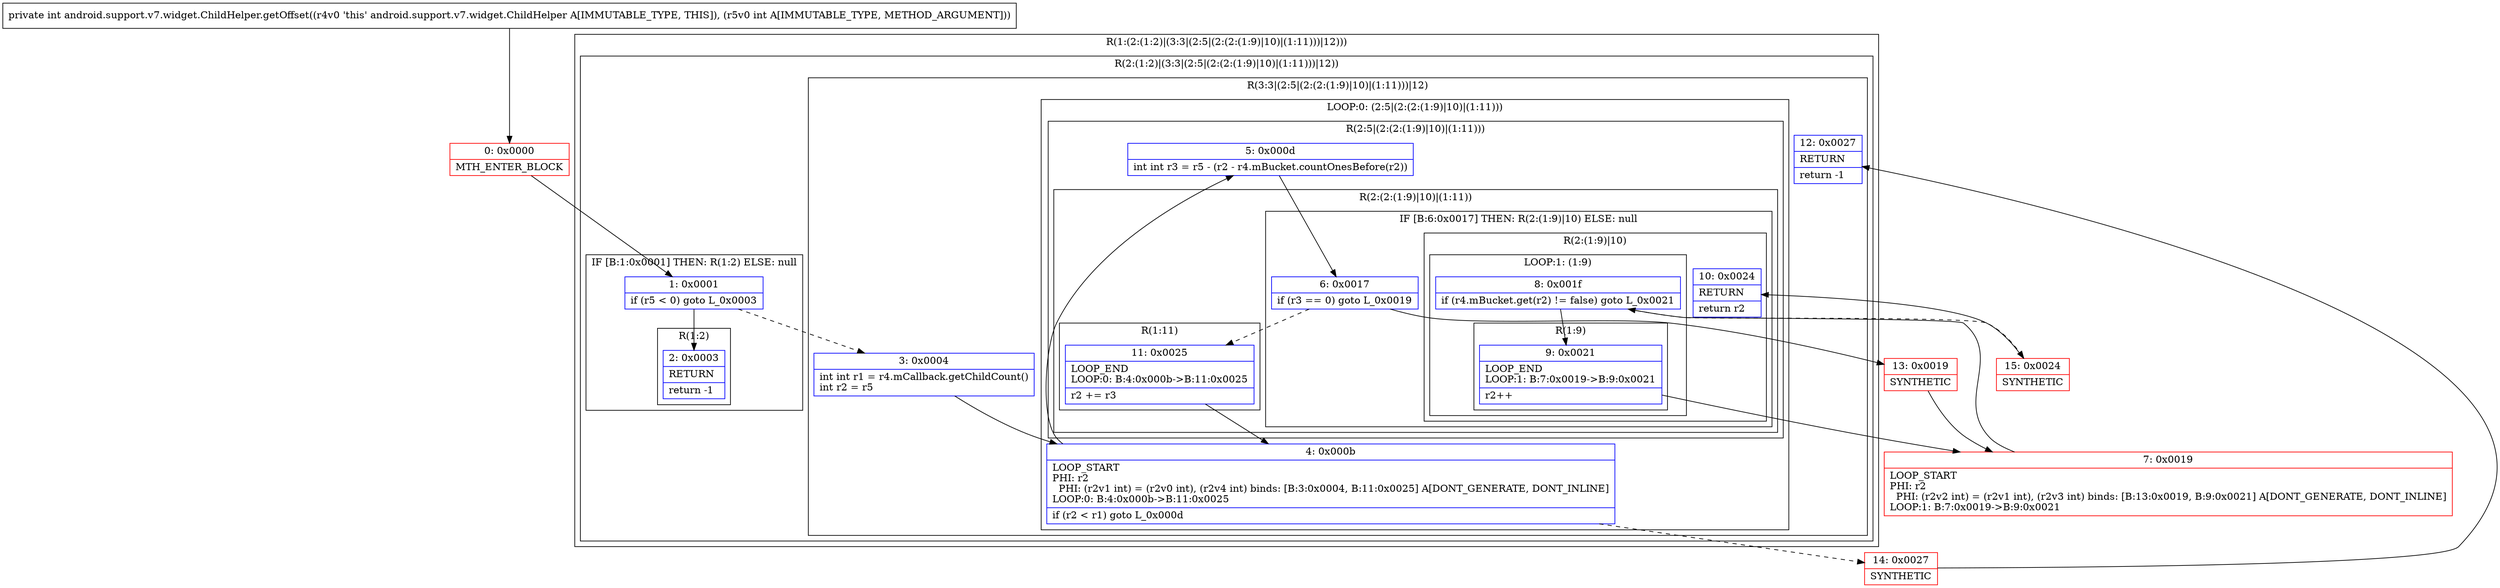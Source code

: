 digraph "CFG forandroid.support.v7.widget.ChildHelper.getOffset(I)I" {
subgraph cluster_Region_935534590 {
label = "R(1:(2:(1:2)|(3:3|(2:5|(2:(2:(1:9)|10)|(1:11)))|12)))";
node [shape=record,color=blue];
subgraph cluster_Region_150857145 {
label = "R(2:(1:2)|(3:3|(2:5|(2:(2:(1:9)|10)|(1:11)))|12))";
node [shape=record,color=blue];
subgraph cluster_IfRegion_1512539550 {
label = "IF [B:1:0x0001] THEN: R(1:2) ELSE: null";
node [shape=record,color=blue];
Node_1 [shape=record,label="{1\:\ 0x0001|if (r5 \< 0) goto L_0x0003\l}"];
subgraph cluster_Region_1120667813 {
label = "R(1:2)";
node [shape=record,color=blue];
Node_2 [shape=record,label="{2\:\ 0x0003|RETURN\l|return \-1\l}"];
}
}
subgraph cluster_Region_147956275 {
label = "R(3:3|(2:5|(2:(2:(1:9)|10)|(1:11)))|12)";
node [shape=record,color=blue];
Node_3 [shape=record,label="{3\:\ 0x0004|int int r1 = r4.mCallback.getChildCount()\lint r2 = r5\l}"];
subgraph cluster_LoopRegion_1656494634 {
label = "LOOP:0: (2:5|(2:(2:(1:9)|10)|(1:11)))";
node [shape=record,color=blue];
Node_4 [shape=record,label="{4\:\ 0x000b|LOOP_START\lPHI: r2 \l  PHI: (r2v1 int) = (r2v0 int), (r2v4 int) binds: [B:3:0x0004, B:11:0x0025] A[DONT_GENERATE, DONT_INLINE]\lLOOP:0: B:4:0x000b\-\>B:11:0x0025\l|if (r2 \< r1) goto L_0x000d\l}"];
subgraph cluster_Region_1959632562 {
label = "R(2:5|(2:(2:(1:9)|10)|(1:11)))";
node [shape=record,color=blue];
Node_5 [shape=record,label="{5\:\ 0x000d|int int r3 = r5 \- (r2 \- r4.mBucket.countOnesBefore(r2))\l}"];
subgraph cluster_Region_1834996717 {
label = "R(2:(2:(1:9)|10)|(1:11))";
node [shape=record,color=blue];
subgraph cluster_IfRegion_633503170 {
label = "IF [B:6:0x0017] THEN: R(2:(1:9)|10) ELSE: null";
node [shape=record,color=blue];
Node_6 [shape=record,label="{6\:\ 0x0017|if (r3 == 0) goto L_0x0019\l}"];
subgraph cluster_Region_397187351 {
label = "R(2:(1:9)|10)";
node [shape=record,color=blue];
subgraph cluster_LoopRegion_1990375243 {
label = "LOOP:1: (1:9)";
node [shape=record,color=blue];
Node_8 [shape=record,label="{8\:\ 0x001f|if (r4.mBucket.get(r2) != false) goto L_0x0021\l}"];
subgraph cluster_Region_1792112583 {
label = "R(1:9)";
node [shape=record,color=blue];
Node_9 [shape=record,label="{9\:\ 0x0021|LOOP_END\lLOOP:1: B:7:0x0019\-\>B:9:0x0021\l|r2++\l}"];
}
}
Node_10 [shape=record,label="{10\:\ 0x0024|RETURN\l|return r2\l}"];
}
}
subgraph cluster_Region_1896376986 {
label = "R(1:11)";
node [shape=record,color=blue];
Node_11 [shape=record,label="{11\:\ 0x0025|LOOP_END\lLOOP:0: B:4:0x000b\-\>B:11:0x0025\l|r2 += r3\l}"];
}
}
}
}
Node_12 [shape=record,label="{12\:\ 0x0027|RETURN\l|return \-1\l}"];
}
}
}
Node_0 [shape=record,color=red,label="{0\:\ 0x0000|MTH_ENTER_BLOCK\l}"];
Node_7 [shape=record,color=red,label="{7\:\ 0x0019|LOOP_START\lPHI: r2 \l  PHI: (r2v2 int) = (r2v1 int), (r2v3 int) binds: [B:13:0x0019, B:9:0x0021] A[DONT_GENERATE, DONT_INLINE]\lLOOP:1: B:7:0x0019\-\>B:9:0x0021\l}"];
Node_13 [shape=record,color=red,label="{13\:\ 0x0019|SYNTHETIC\l}"];
Node_14 [shape=record,color=red,label="{14\:\ 0x0027|SYNTHETIC\l}"];
Node_15 [shape=record,color=red,label="{15\:\ 0x0024|SYNTHETIC\l}"];
MethodNode[shape=record,label="{private int android.support.v7.widget.ChildHelper.getOffset((r4v0 'this' android.support.v7.widget.ChildHelper A[IMMUTABLE_TYPE, THIS]), (r5v0 int A[IMMUTABLE_TYPE, METHOD_ARGUMENT])) }"];
MethodNode -> Node_0;
Node_1 -> Node_2;
Node_1 -> Node_3[style=dashed];
Node_3 -> Node_4;
Node_4 -> Node_5;
Node_4 -> Node_14[style=dashed];
Node_5 -> Node_6;
Node_6 -> Node_11[style=dashed];
Node_6 -> Node_13;
Node_8 -> Node_9;
Node_8 -> Node_15[style=dashed];
Node_9 -> Node_7;
Node_11 -> Node_4;
Node_0 -> Node_1;
Node_7 -> Node_8;
Node_13 -> Node_7;
Node_14 -> Node_12;
Node_15 -> Node_10;
}


